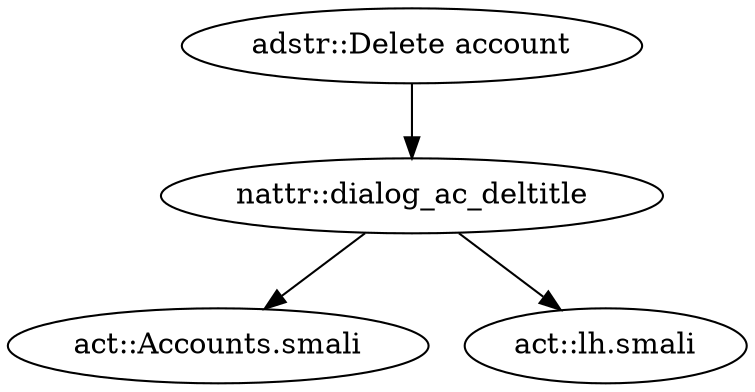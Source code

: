 digraph G {
"adstr::Delete account" -> "nattr::dialog_ac_deltitle"
"nattr::dialog_ac_deltitle" -> "act::Accounts.smali"
"nattr::dialog_ac_deltitle" -> "act::lh.smali"
}
